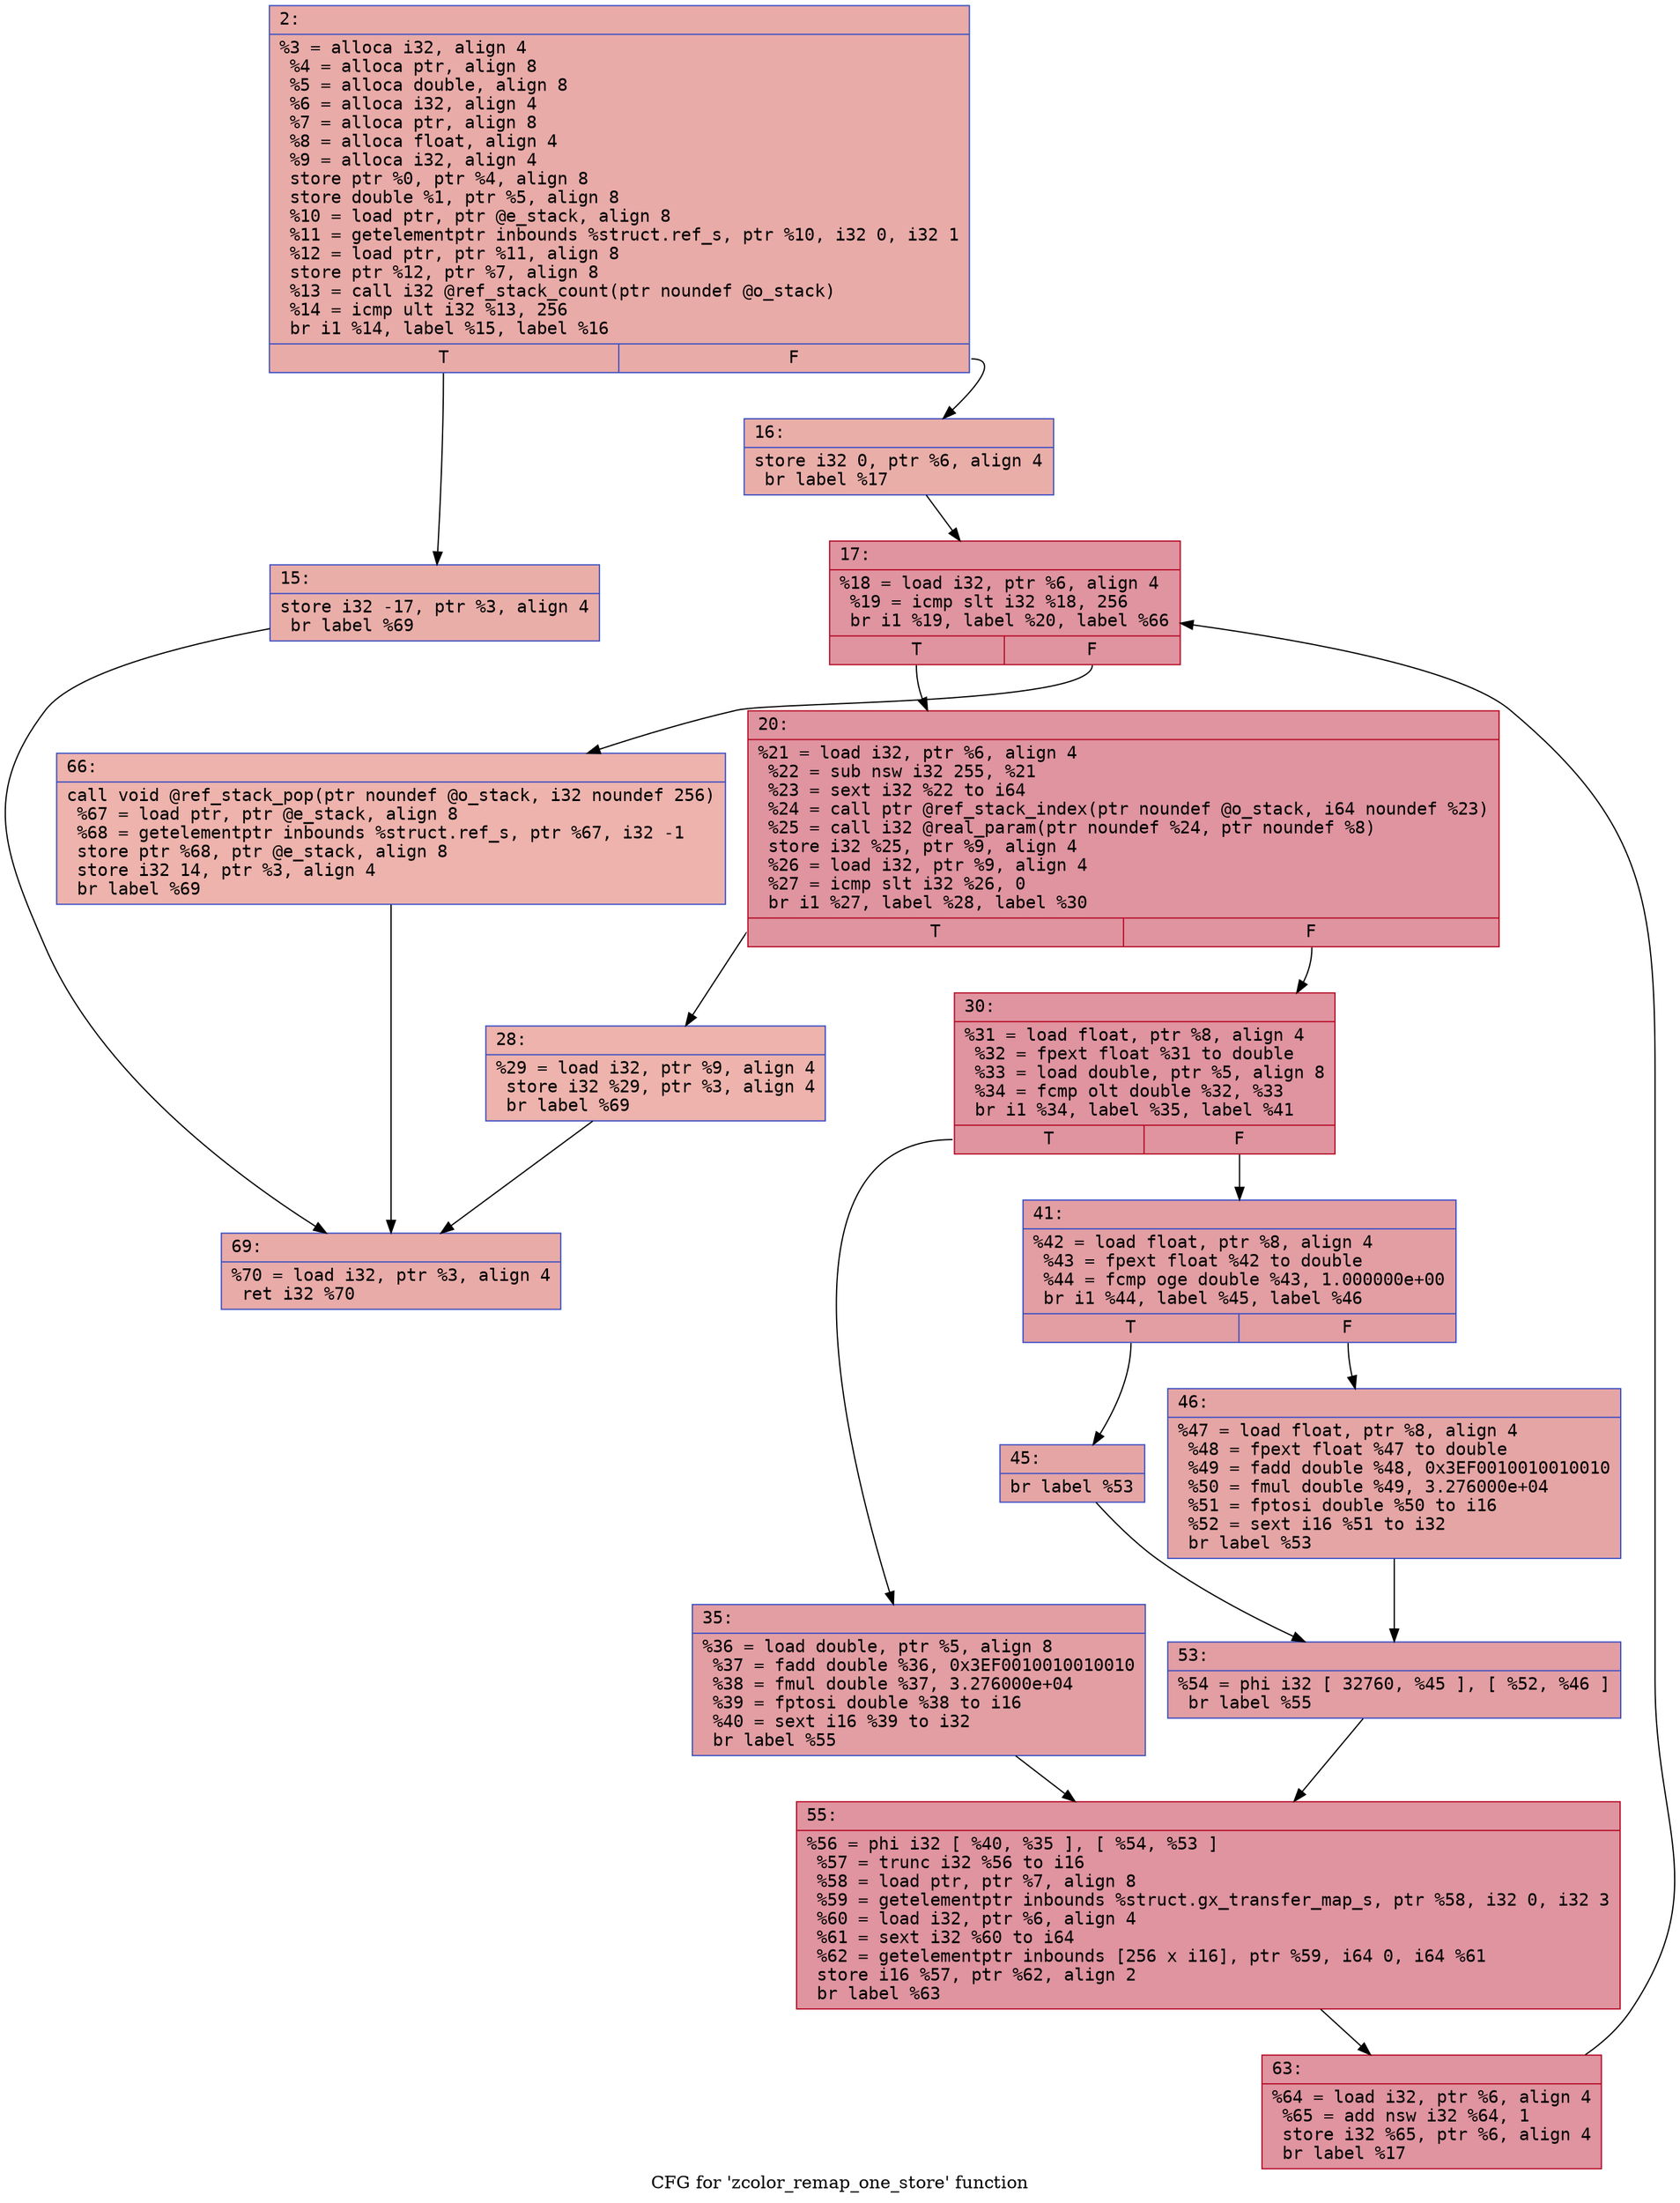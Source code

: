 digraph "CFG for 'zcolor_remap_one_store' function" {
	label="CFG for 'zcolor_remap_one_store' function";

	Node0x60000189e2b0 [shape=record,color="#3d50c3ff", style=filled, fillcolor="#cc403a70" fontname="Courier",label="{2:\l|  %3 = alloca i32, align 4\l  %4 = alloca ptr, align 8\l  %5 = alloca double, align 8\l  %6 = alloca i32, align 4\l  %7 = alloca ptr, align 8\l  %8 = alloca float, align 4\l  %9 = alloca i32, align 4\l  store ptr %0, ptr %4, align 8\l  store double %1, ptr %5, align 8\l  %10 = load ptr, ptr @e_stack, align 8\l  %11 = getelementptr inbounds %struct.ref_s, ptr %10, i32 0, i32 1\l  %12 = load ptr, ptr %11, align 8\l  store ptr %12, ptr %7, align 8\l  %13 = call i32 @ref_stack_count(ptr noundef @o_stack)\l  %14 = icmp ult i32 %13, 256\l  br i1 %14, label %15, label %16\l|{<s0>T|<s1>F}}"];
	Node0x60000189e2b0:s0 -> Node0x60000189e300[tooltip="2 -> 15\nProbability 50.00%" ];
	Node0x60000189e2b0:s1 -> Node0x60000189e350[tooltip="2 -> 16\nProbability 50.00%" ];
	Node0x60000189e300 [shape=record,color="#3d50c3ff", style=filled, fillcolor="#d0473d70" fontname="Courier",label="{15:\l|  store i32 -17, ptr %3, align 4\l  br label %69\l}"];
	Node0x60000189e300 -> Node0x60000189e760[tooltip="15 -> 69\nProbability 100.00%" ];
	Node0x60000189e350 [shape=record,color="#3d50c3ff", style=filled, fillcolor="#d0473d70" fontname="Courier",label="{16:\l|  store i32 0, ptr %6, align 4\l  br label %17\l}"];
	Node0x60000189e350 -> Node0x60000189e3a0[tooltip="16 -> 17\nProbability 100.00%" ];
	Node0x60000189e3a0 [shape=record,color="#b70d28ff", style=filled, fillcolor="#b70d2870" fontname="Courier",label="{17:\l|  %18 = load i32, ptr %6, align 4\l  %19 = icmp slt i32 %18, 256\l  br i1 %19, label %20, label %66\l|{<s0>T|<s1>F}}"];
	Node0x60000189e3a0:s0 -> Node0x60000189e3f0[tooltip="17 -> 20\nProbability 96.88%" ];
	Node0x60000189e3a0:s1 -> Node0x60000189e710[tooltip="17 -> 66\nProbability 3.12%" ];
	Node0x60000189e3f0 [shape=record,color="#b70d28ff", style=filled, fillcolor="#b70d2870" fontname="Courier",label="{20:\l|  %21 = load i32, ptr %6, align 4\l  %22 = sub nsw i32 255, %21\l  %23 = sext i32 %22 to i64\l  %24 = call ptr @ref_stack_index(ptr noundef @o_stack, i64 noundef %23)\l  %25 = call i32 @real_param(ptr noundef %24, ptr noundef %8)\l  store i32 %25, ptr %9, align 4\l  %26 = load i32, ptr %9, align 4\l  %27 = icmp slt i32 %26, 0\l  br i1 %27, label %28, label %30\l|{<s0>T|<s1>F}}"];
	Node0x60000189e3f0:s0 -> Node0x60000189e440[tooltip="20 -> 28\nProbability 3.12%" ];
	Node0x60000189e3f0:s1 -> Node0x60000189e490[tooltip="20 -> 30\nProbability 96.88%" ];
	Node0x60000189e440 [shape=record,color="#3d50c3ff", style=filled, fillcolor="#d6524470" fontname="Courier",label="{28:\l|  %29 = load i32, ptr %9, align 4\l  store i32 %29, ptr %3, align 4\l  br label %69\l}"];
	Node0x60000189e440 -> Node0x60000189e760[tooltip="28 -> 69\nProbability 100.00%" ];
	Node0x60000189e490 [shape=record,color="#b70d28ff", style=filled, fillcolor="#b70d2870" fontname="Courier",label="{30:\l|  %31 = load float, ptr %8, align 4\l  %32 = fpext float %31 to double\l  %33 = load double, ptr %5, align 8\l  %34 = fcmp olt double %32, %33\l  br i1 %34, label %35, label %41\l|{<s0>T|<s1>F}}"];
	Node0x60000189e490:s0 -> Node0x60000189e4e0[tooltip="30 -> 35\nProbability 50.00%" ];
	Node0x60000189e490:s1 -> Node0x60000189e530[tooltip="30 -> 41\nProbability 50.00%" ];
	Node0x60000189e4e0 [shape=record,color="#3d50c3ff", style=filled, fillcolor="#be242e70" fontname="Courier",label="{35:\l|  %36 = load double, ptr %5, align 8\l  %37 = fadd double %36, 0x3EF0010010010010\l  %38 = fmul double %37, 3.276000e+04\l  %39 = fptosi double %38 to i16\l  %40 = sext i16 %39 to i32\l  br label %55\l}"];
	Node0x60000189e4e0 -> Node0x60000189e670[tooltip="35 -> 55\nProbability 100.00%" ];
	Node0x60000189e530 [shape=record,color="#3d50c3ff", style=filled, fillcolor="#be242e70" fontname="Courier",label="{41:\l|  %42 = load float, ptr %8, align 4\l  %43 = fpext float %42 to double\l  %44 = fcmp oge double %43, 1.000000e+00\l  br i1 %44, label %45, label %46\l|{<s0>T|<s1>F}}"];
	Node0x60000189e530:s0 -> Node0x60000189e580[tooltip="41 -> 45\nProbability 50.00%" ];
	Node0x60000189e530:s1 -> Node0x60000189e5d0[tooltip="41 -> 46\nProbability 50.00%" ];
	Node0x60000189e580 [shape=record,color="#3d50c3ff", style=filled, fillcolor="#c5333470" fontname="Courier",label="{45:\l|  br label %53\l}"];
	Node0x60000189e580 -> Node0x60000189e620[tooltip="45 -> 53\nProbability 100.00%" ];
	Node0x60000189e5d0 [shape=record,color="#3d50c3ff", style=filled, fillcolor="#c5333470" fontname="Courier",label="{46:\l|  %47 = load float, ptr %8, align 4\l  %48 = fpext float %47 to double\l  %49 = fadd double %48, 0x3EF0010010010010\l  %50 = fmul double %49, 3.276000e+04\l  %51 = fptosi double %50 to i16\l  %52 = sext i16 %51 to i32\l  br label %53\l}"];
	Node0x60000189e5d0 -> Node0x60000189e620[tooltip="46 -> 53\nProbability 100.00%" ];
	Node0x60000189e620 [shape=record,color="#3d50c3ff", style=filled, fillcolor="#be242e70" fontname="Courier",label="{53:\l|  %54 = phi i32 [ 32760, %45 ], [ %52, %46 ]\l  br label %55\l}"];
	Node0x60000189e620 -> Node0x60000189e670[tooltip="53 -> 55\nProbability 100.00%" ];
	Node0x60000189e670 [shape=record,color="#b70d28ff", style=filled, fillcolor="#b70d2870" fontname="Courier",label="{55:\l|  %56 = phi i32 [ %40, %35 ], [ %54, %53 ]\l  %57 = trunc i32 %56 to i16\l  %58 = load ptr, ptr %7, align 8\l  %59 = getelementptr inbounds %struct.gx_transfer_map_s, ptr %58, i32 0, i32 3\l  %60 = load i32, ptr %6, align 4\l  %61 = sext i32 %60 to i64\l  %62 = getelementptr inbounds [256 x i16], ptr %59, i64 0, i64 %61\l  store i16 %57, ptr %62, align 2\l  br label %63\l}"];
	Node0x60000189e670 -> Node0x60000189e6c0[tooltip="55 -> 63\nProbability 100.00%" ];
	Node0x60000189e6c0 [shape=record,color="#b70d28ff", style=filled, fillcolor="#b70d2870" fontname="Courier",label="{63:\l|  %64 = load i32, ptr %6, align 4\l  %65 = add nsw i32 %64, 1\l  store i32 %65, ptr %6, align 4\l  br label %17\l}"];
	Node0x60000189e6c0 -> Node0x60000189e3a0[tooltip="63 -> 17\nProbability 100.00%" ];
	Node0x60000189e710 [shape=record,color="#3d50c3ff", style=filled, fillcolor="#d6524470" fontname="Courier",label="{66:\l|  call void @ref_stack_pop(ptr noundef @o_stack, i32 noundef 256)\l  %67 = load ptr, ptr @e_stack, align 8\l  %68 = getelementptr inbounds %struct.ref_s, ptr %67, i32 -1\l  store ptr %68, ptr @e_stack, align 8\l  store i32 14, ptr %3, align 4\l  br label %69\l}"];
	Node0x60000189e710 -> Node0x60000189e760[tooltip="66 -> 69\nProbability 100.00%" ];
	Node0x60000189e760 [shape=record,color="#3d50c3ff", style=filled, fillcolor="#cc403a70" fontname="Courier",label="{69:\l|  %70 = load i32, ptr %3, align 4\l  ret i32 %70\l}"];
}
